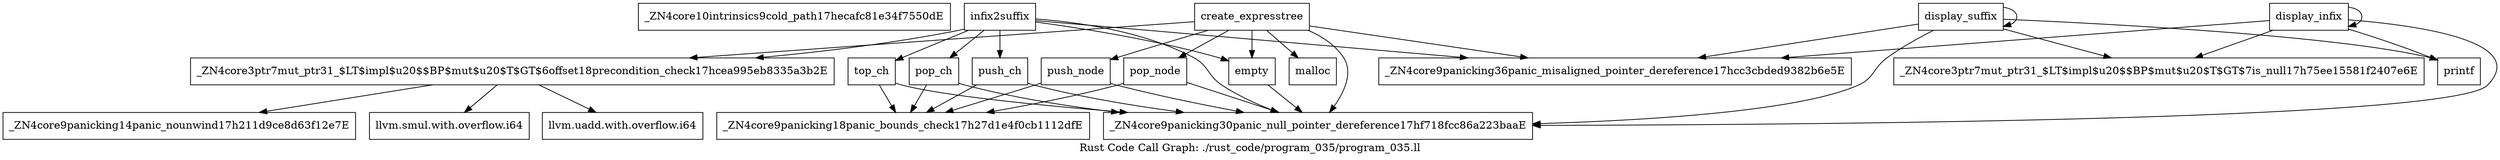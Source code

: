 digraph "Rust Code Call Graph: ./rust_code/program_035/program_035.ll" {
	label="Rust Code Call Graph: ./rust_code/program_035/program_035.ll";

	Node0x558036faa290 [shape=record,label="{_ZN4core10intrinsics9cold_path17hecafc81e34f7550dE}"];
	Node0x558036fac900 [shape=record,label="{_ZN4core3ptr7mut_ptr31_$LT$impl$u20$$BP$mut$u20$T$GT$6offset18precondition_check17hcea995eb8335a3b2E}"];
	Node0x558036fac900 -> Node0x558036faf2b0;
	Node0x558036fac900 -> Node0x558036fb1530;
	Node0x558036fac900 -> Node0x558036fb2ce0;
	Node0x558036fbe6e0 [shape=record,label="{pop_ch}"];
	Node0x558036fbe6e0 -> Node0x558036fb8700;
	Node0x558036fbe6e0 -> Node0x558036fd3580;
	Node0x558036fb5130 [shape=record,label="{_ZN4core3ptr7mut_ptr31_$LT$impl$u20$$BP$mut$u20$T$GT$7is_null17h75ee15581f2407e6E}"];
	Node0x558036fb6500 [shape=record,label="{push_ch}"];
	Node0x558036fb6500 -> Node0x558036fb8700;
	Node0x558036fb6500 -> Node0x558036fd3580;
	Node0x558036fc1270 [shape=record,label="{top_ch}"];
	Node0x558036fc1270 -> Node0x558036fb8700;
	Node0x558036fc1270 -> Node0x558036fd3580;
	Node0x558036fc2670 [shape=record,label="{empty}"];
	Node0x558036fc2670 -> Node0x558036fb8700;
	Node0x558036fc68c0 [shape=record,label="{push_node}"];
	Node0x558036fc68c0 -> Node0x558036fb8700;
	Node0x558036fc68c0 -> Node0x558036fd3580;
	Node0x558036fca360 [shape=record,label="{pop_node}"];
	Node0x558036fca360 -> Node0x558036fb8700;
	Node0x558036fca360 -> Node0x558036fd3580;
	Node0x558036fca760 [shape=record,label="{display_infix}"];
	Node0x558036fca760 -> Node0x558036fb5130;
	Node0x558036fca760 -> Node0x558036fca140;
	Node0x558036fca760 -> Node0x558036fb4aa0;
	Node0x558036fca760 -> Node0x558036fca760;
	Node0x558036fca760 -> Node0x558036fb8700;
	Node0x558036fb7260 [shape=record,label="{display_suffix}"];
	Node0x558036fb7260 -> Node0x558036fb5130;
	Node0x558036fb7260 -> Node0x558036fb4aa0;
	Node0x558036fb7260 -> Node0x558036fb7260;
	Node0x558036fb7260 -> Node0x558036fb8700;
	Node0x558036fb7260 -> Node0x558036fca140;
	Node0x558036fb44b0 [shape=record,label="{create_expresstree}"];
	Node0x558036fb44b0 -> Node0x558036fc2670;
	Node0x558036fb44b0 -> Node0x558036fac900;
	Node0x558036fb44b0 -> Node0x558036fca360;
	Node0x558036fb44b0 -> Node0x558036fb1f20;
	Node0x558036fb44b0 -> Node0x558036fb8700;
	Node0x558036fb44b0 -> Node0x558036fb4aa0;
	Node0x558036fb44b0 -> Node0x558036fc68c0;
	Node0x558036fb01b0 [shape=record,label="{infix2suffix}"];
	Node0x558036fb01b0 -> Node0x558036fc2670;
	Node0x558036fb01b0 -> Node0x558036fac900;
	Node0x558036fb01b0 -> Node0x558036fbe6e0;
	Node0x558036fb01b0 -> Node0x558036fb8700;
	Node0x558036fb01b0 -> Node0x558036fb6500;
	Node0x558036fb01b0 -> Node0x558036fb4aa0;
	Node0x558036fb01b0 -> Node0x558036fc1270;
	Node0x558036faf2b0 [shape=record,label="{llvm.smul.with.overflow.i64}"];
	Node0x558036fb1530 [shape=record,label="{llvm.uadd.with.overflow.i64}"];
	Node0x558036fb2ce0 [shape=record,label="{_ZN4core9panicking14panic_nounwind17h211d9ce8d63f12e7E}"];
	Node0x558036fb8700 [shape=record,label="{_ZN4core9panicking30panic_null_pointer_dereference17hf718fcc86a223baaE}"];
	Node0x558036fd3580 [shape=record,label="{_ZN4core9panicking18panic_bounds_check17h27d1e4f0cb1112dfE}"];
	Node0x558036fca140 [shape=record,label="{printf}"];
	Node0x558036fb4aa0 [shape=record,label="{_ZN4core9panicking36panic_misaligned_pointer_dereference17hcc3cbded9382b6e5E}"];
	Node0x558036fb1f20 [shape=record,label="{malloc}"];
}
